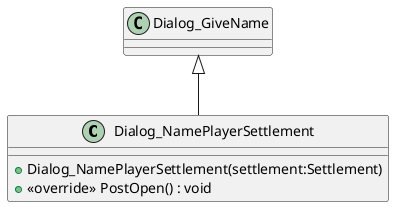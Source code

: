 @startuml
class Dialog_NamePlayerSettlement {
    + Dialog_NamePlayerSettlement(settlement:Settlement)
    + <<override>> PostOpen() : void
}
Dialog_GiveName <|-- Dialog_NamePlayerSettlement
@enduml
